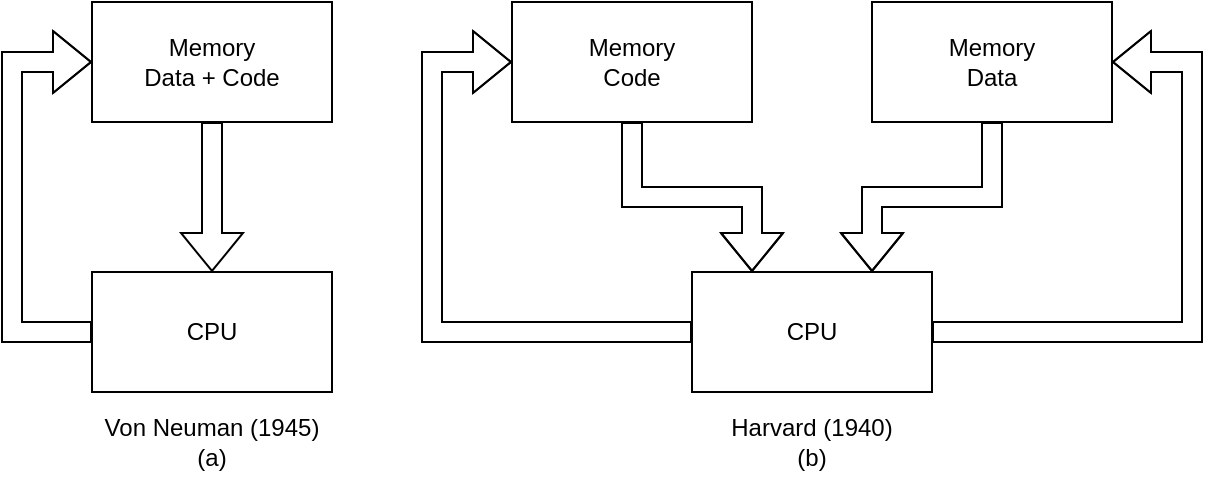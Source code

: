 <mxfile version="22.1.16" type="device">
  <diagram name="Page-1" id="Gd55AxHWlVM3_lsJSAP2">
    <mxGraphModel dx="1084" dy="926" grid="1" gridSize="10" guides="1" tooltips="1" connect="1" arrows="1" fold="1" page="1" pageScale="1" pageWidth="800" pageHeight="250" math="0" shadow="0">
      <root>
        <mxCell id="0" />
        <mxCell id="1" parent="0" />
        <mxCell id="FU6xWFwhqp6Khc6Cexau-12" style="edgeStyle=orthogonalEdgeStyle;rounded=0;orthogonalLoop=1;jettySize=auto;html=1;exitX=0;exitY=0.5;exitDx=0;exitDy=0;entryX=0;entryY=0.5;entryDx=0;entryDy=0;shape=flexArrow;" parent="1" source="FU6xWFwhqp6Khc6Cexau-1" target="FU6xWFwhqp6Khc6Cexau-2" edge="1">
          <mxGeometry relative="1" as="geometry">
            <Array as="points">
              <mxPoint x="110" y="175" />
              <mxPoint x="110" y="40" />
            </Array>
          </mxGeometry>
        </mxCell>
        <mxCell id="FU6xWFwhqp6Khc6Cexau-1" value="CPU" style="rounded=0;whiteSpace=wrap;html=1;fillColor=none;" parent="1" vertex="1">
          <mxGeometry x="150" y="145" width="120" height="60" as="geometry" />
        </mxCell>
        <mxCell id="FU6xWFwhqp6Khc6Cexau-3" style="edgeStyle=orthogonalEdgeStyle;rounded=0;orthogonalLoop=1;jettySize=auto;html=1;exitX=0.5;exitY=1;exitDx=0;exitDy=0;entryX=0.5;entryY=0;entryDx=0;entryDy=0;shape=flexArrow;startArrow=none;startFill=0;" parent="1" source="FU6xWFwhqp6Khc6Cexau-2" target="FU6xWFwhqp6Khc6Cexau-1" edge="1">
          <mxGeometry relative="1" as="geometry" />
        </mxCell>
        <mxCell id="FU6xWFwhqp6Khc6Cexau-2" value="Memory&lt;br&gt;Data + Code" style="rounded=0;whiteSpace=wrap;html=1;fillColor=none;" parent="1" vertex="1">
          <mxGeometry x="150" y="10" width="120" height="60" as="geometry" />
        </mxCell>
        <mxCell id="FU6xWFwhqp6Khc6Cexau-13" style="edgeStyle=orthogonalEdgeStyle;rounded=0;orthogonalLoop=1;jettySize=auto;html=1;exitX=0;exitY=0.5;exitDx=0;exitDy=0;entryX=0;entryY=0.5;entryDx=0;entryDy=0;shape=flexArrow;" parent="1" source="FU6xWFwhqp6Khc6Cexau-4" target="FU6xWFwhqp6Khc6Cexau-6" edge="1">
          <mxGeometry relative="1" as="geometry">
            <Array as="points">
              <mxPoint x="320" y="175" />
              <mxPoint x="320" y="40" />
            </Array>
          </mxGeometry>
        </mxCell>
        <mxCell id="FU6xWFwhqp6Khc6Cexau-14" style="edgeStyle=orthogonalEdgeStyle;rounded=0;orthogonalLoop=1;jettySize=auto;html=1;exitX=1;exitY=0.5;exitDx=0;exitDy=0;entryX=1;entryY=0.5;entryDx=0;entryDy=0;shape=flexArrow;" parent="1" source="FU6xWFwhqp6Khc6Cexau-4" target="FU6xWFwhqp6Khc6Cexau-7" edge="1">
          <mxGeometry relative="1" as="geometry">
            <Array as="points">
              <mxPoint x="700" y="175" />
              <mxPoint x="700" y="40" />
            </Array>
          </mxGeometry>
        </mxCell>
        <mxCell id="FU6xWFwhqp6Khc6Cexau-4" value="CPU" style="rounded=0;whiteSpace=wrap;html=1;fillColor=none;" parent="1" vertex="1">
          <mxGeometry x="450" y="145" width="120" height="60" as="geometry" />
        </mxCell>
        <mxCell id="FU6xWFwhqp6Khc6Cexau-5" style="edgeStyle=orthogonalEdgeStyle;rounded=0;orthogonalLoop=1;jettySize=auto;html=1;exitX=0.5;exitY=1;exitDx=0;exitDy=0;entryX=0.25;entryY=0;entryDx=0;entryDy=0;shape=flexArrow;startArrow=none;startFill=0;" parent="1" source="FU6xWFwhqp6Khc6Cexau-6" target="FU6xWFwhqp6Khc6Cexau-4" edge="1">
          <mxGeometry relative="1" as="geometry" />
        </mxCell>
        <mxCell id="FU6xWFwhqp6Khc6Cexau-6" value="Memory&lt;br&gt;Code" style="rounded=0;whiteSpace=wrap;html=1;fillColor=none;" parent="1" vertex="1">
          <mxGeometry x="360" y="10" width="120" height="60" as="geometry" />
        </mxCell>
        <mxCell id="FU6xWFwhqp6Khc6Cexau-7" value="Memory&lt;br&gt;Data" style="rounded=0;whiteSpace=wrap;html=1;fillColor=none;" parent="1" vertex="1">
          <mxGeometry x="540" y="10" width="120" height="60" as="geometry" />
        </mxCell>
        <mxCell id="FU6xWFwhqp6Khc6Cexau-8" style="edgeStyle=orthogonalEdgeStyle;rounded=0;orthogonalLoop=1;jettySize=auto;html=1;exitX=0.5;exitY=1;exitDx=0;exitDy=0;entryX=0.75;entryY=0;entryDx=0;entryDy=0;shape=flexArrow;startArrow=none;startFill=0;" parent="1" source="FU6xWFwhqp6Khc6Cexau-7" target="FU6xWFwhqp6Khc6Cexau-4" edge="1">
          <mxGeometry relative="1" as="geometry">
            <mxPoint x="430" y="80" as="sourcePoint" />
            <mxPoint x="490" y="155" as="targetPoint" />
          </mxGeometry>
        </mxCell>
        <mxCell id="FU6xWFwhqp6Khc6Cexau-9" value="Von Neuman (1945)&lt;br&gt;(a)" style="text;strokeColor=none;align=center;fillColor=none;html=1;verticalAlign=middle;whiteSpace=wrap;rounded=0;" parent="1" vertex="1">
          <mxGeometry x="150" y="210" width="120" height="40" as="geometry" />
        </mxCell>
        <mxCell id="FU6xWFwhqp6Khc6Cexau-11" value="Harvard (1940)&lt;br&gt;(b)" style="text;strokeColor=none;align=center;fillColor=none;html=1;verticalAlign=middle;whiteSpace=wrap;rounded=0;" parent="1" vertex="1">
          <mxGeometry x="450" y="210" width="120" height="40" as="geometry" />
        </mxCell>
      </root>
    </mxGraphModel>
  </diagram>
</mxfile>
